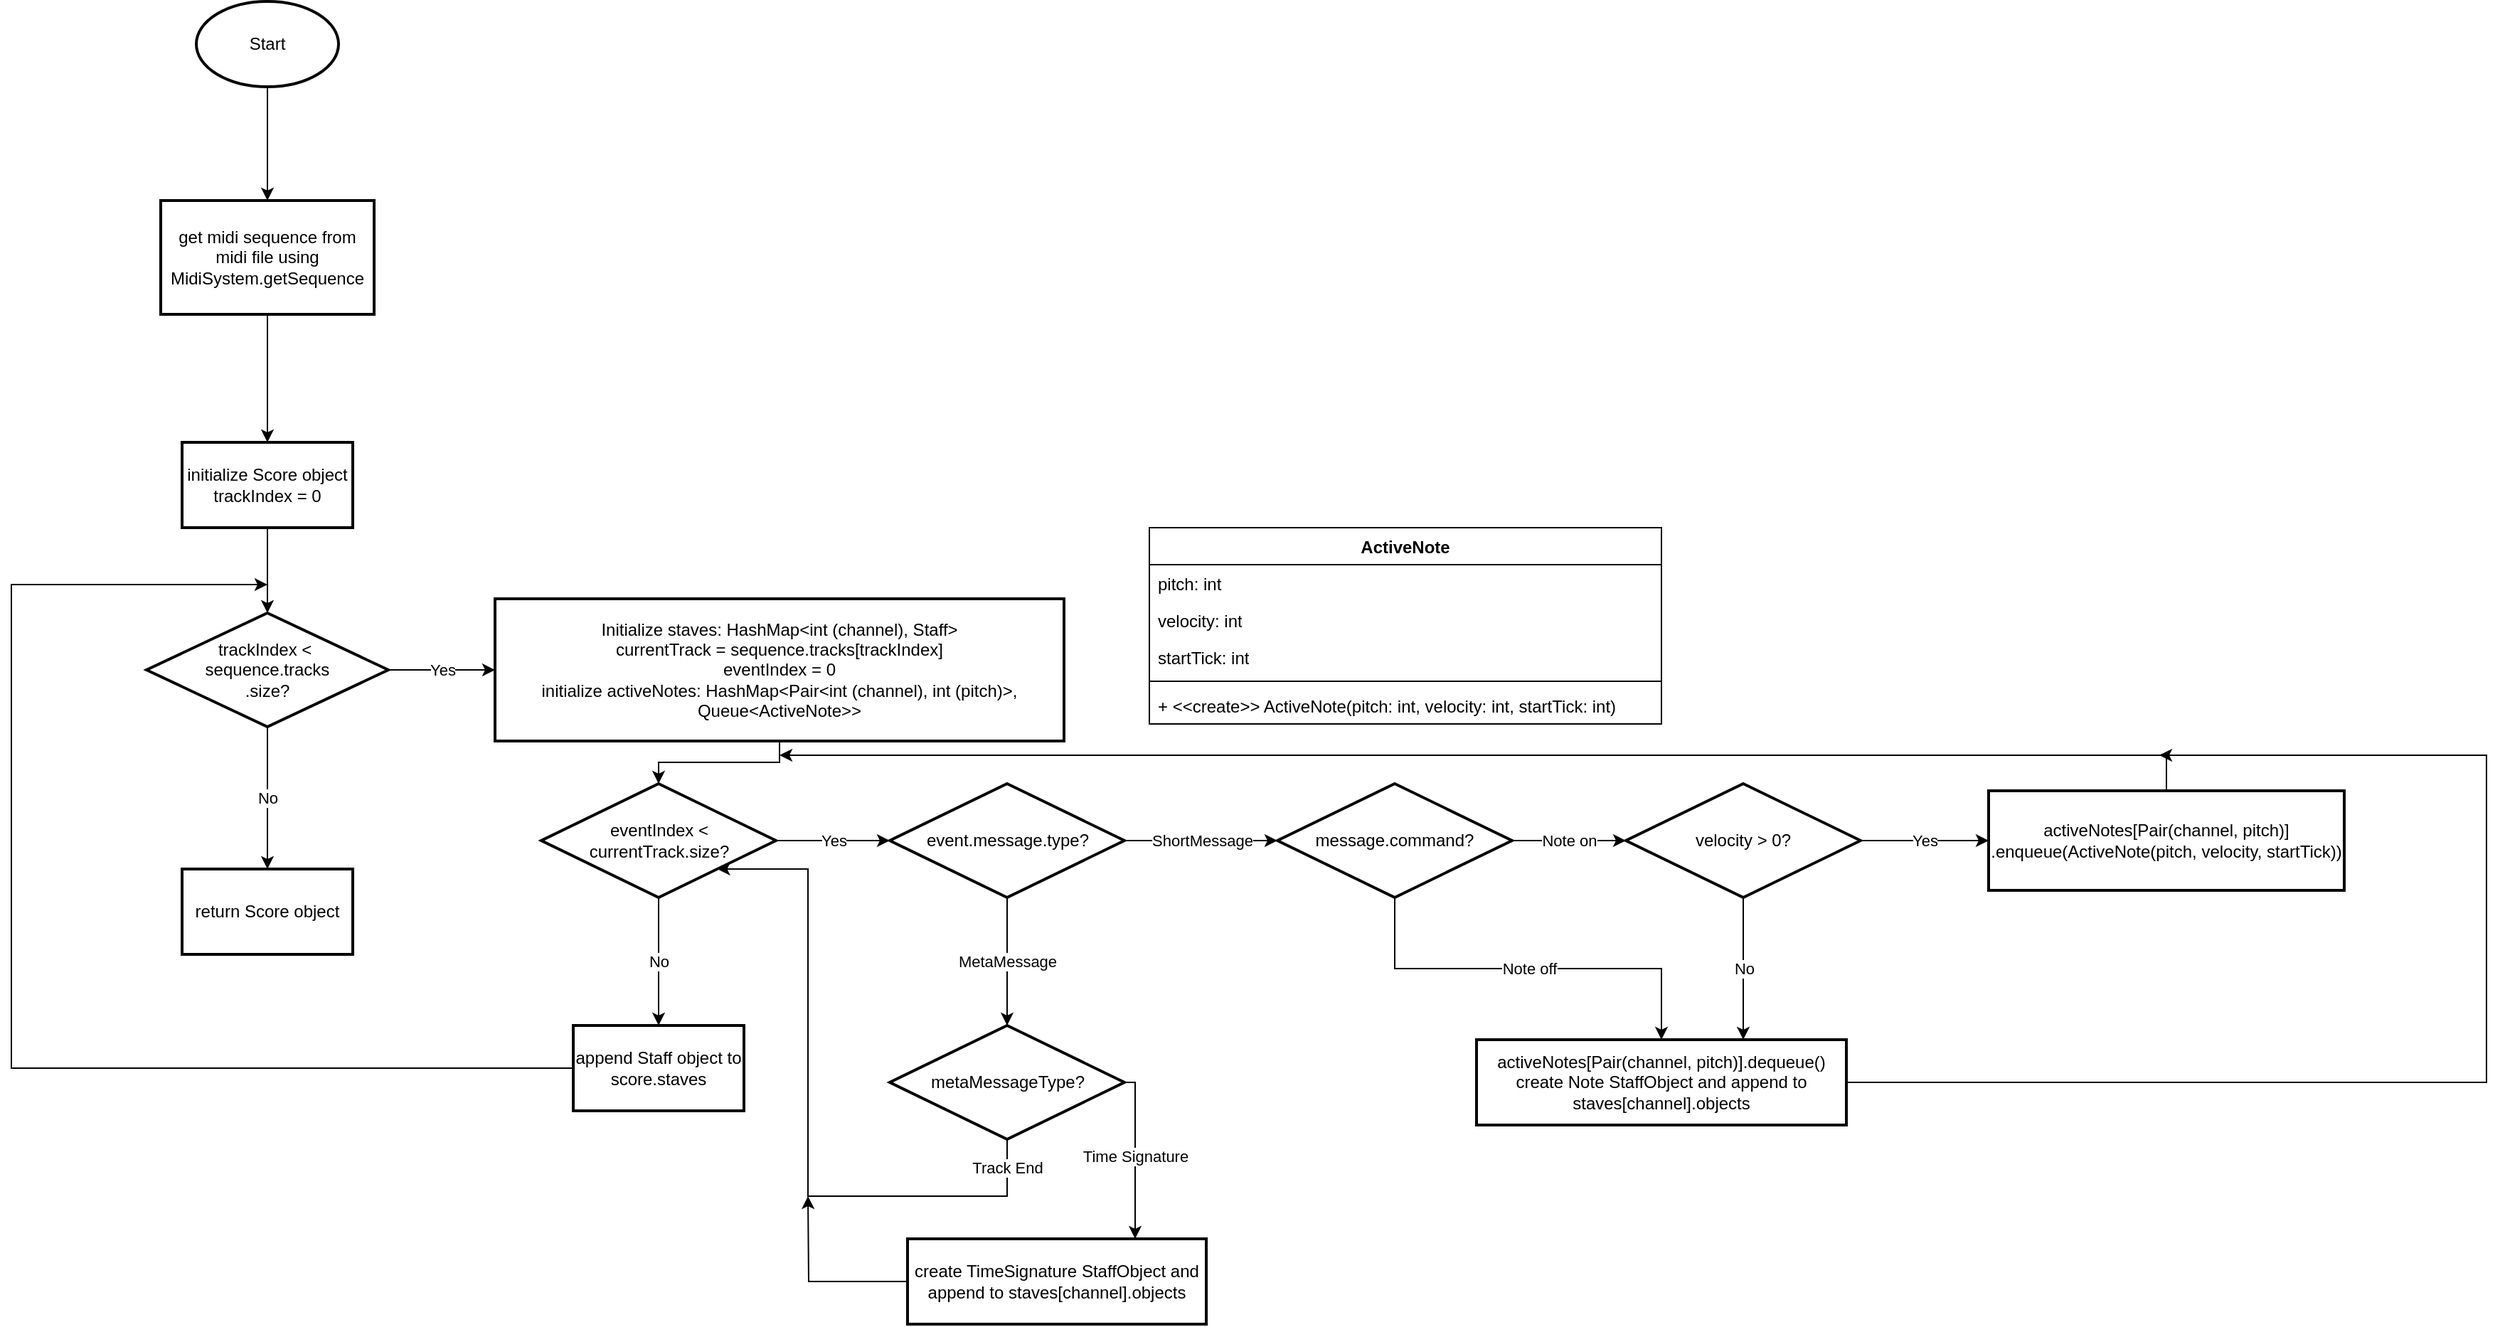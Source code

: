 <mxfile version="28.2.1">
  <diagram name="Page-1" id="5Wd0EeElhCvHtOv3X3lm">
    <mxGraphModel dx="1306" dy="905" grid="1" gridSize="10" guides="1" tooltips="1" connect="1" arrows="1" fold="1" page="0" pageScale="1" pageWidth="850" pageHeight="1100" math="0" shadow="0">
      <root>
        <mxCell id="0" />
        <mxCell id="1" parent="0" />
        <mxCell id="IaMV2PV-vSsLoISrMVWB-3" value="" style="edgeStyle=orthogonalEdgeStyle;rounded=0;orthogonalLoop=1;jettySize=auto;html=1;" parent="1" source="IaMV2PV-vSsLoISrMVWB-1" target="IaMV2PV-vSsLoISrMVWB-2" edge="1">
          <mxGeometry relative="1" as="geometry" />
        </mxCell>
        <mxCell id="IaMV2PV-vSsLoISrMVWB-1" value="Start" style="strokeWidth=2;html=1;shape=mxgraph.flowchart.start_1;whiteSpace=wrap;" parent="1" vertex="1">
          <mxGeometry x="390" y="90" width="100" height="60" as="geometry" />
        </mxCell>
        <mxCell id="IaMV2PV-vSsLoISrMVWB-7" value="" style="edgeStyle=orthogonalEdgeStyle;rounded=0;orthogonalLoop=1;jettySize=auto;html=1;" parent="1" source="IaMV2PV-vSsLoISrMVWB-2" target="IaMV2PV-vSsLoISrMVWB-6" edge="1">
          <mxGeometry relative="1" as="geometry" />
        </mxCell>
        <mxCell id="IaMV2PV-vSsLoISrMVWB-2" value="get midi sequence from midi file using MidiSystem.getSequence" style="whiteSpace=wrap;html=1;strokeWidth=2;" parent="1" vertex="1">
          <mxGeometry x="365" y="230" width="150" height="80" as="geometry" />
        </mxCell>
        <mxCell id="IaMV2PV-vSsLoISrMVWB-9" value="" style="edgeStyle=orthogonalEdgeStyle;rounded=0;orthogonalLoop=1;jettySize=auto;html=1;" parent="1" source="IaMV2PV-vSsLoISrMVWB-6" target="IaMV2PV-vSsLoISrMVWB-8" edge="1">
          <mxGeometry relative="1" as="geometry" />
        </mxCell>
        <mxCell id="IaMV2PV-vSsLoISrMVWB-6" value="&lt;div&gt;initialize Score object trackIndex = 0&lt;br&gt;&lt;/div&gt;" style="whiteSpace=wrap;html=1;strokeWidth=2;" parent="1" vertex="1">
          <mxGeometry x="380" y="400" width="120" height="60" as="geometry" />
        </mxCell>
        <mxCell id="IaMV2PV-vSsLoISrMVWB-11" value="Yes" style="edgeStyle=orthogonalEdgeStyle;rounded=0;orthogonalLoop=1;jettySize=auto;html=1;" parent="1" source="IaMV2PV-vSsLoISrMVWB-8" target="IaMV2PV-vSsLoISrMVWB-10" edge="1">
          <mxGeometry relative="1" as="geometry" />
        </mxCell>
        <mxCell id="IaMV2PV-vSsLoISrMVWB-13" value="No" style="edgeStyle=orthogonalEdgeStyle;rounded=0;orthogonalLoop=1;jettySize=auto;html=1;" parent="1" source="IaMV2PV-vSsLoISrMVWB-8" target="IaMV2PV-vSsLoISrMVWB-12" edge="1">
          <mxGeometry relative="1" as="geometry" />
        </mxCell>
        <mxCell id="IaMV2PV-vSsLoISrMVWB-8" value="trackIndex &amp;lt;&amp;nbsp;&lt;div&gt;sequence.tracks&lt;div&gt;.size?&lt;/div&gt;&lt;/div&gt;" style="rhombus;whiteSpace=wrap;html=1;strokeWidth=2;" parent="1" vertex="1">
          <mxGeometry x="355" y="520" width="170" height="80" as="geometry" />
        </mxCell>
        <mxCell id="IaMV2PV-vSsLoISrMVWB-15" value="" style="edgeStyle=orthogonalEdgeStyle;rounded=0;orthogonalLoop=1;jettySize=auto;html=1;" parent="1" source="IaMV2PV-vSsLoISrMVWB-10" target="IaMV2PV-vSsLoISrMVWB-14" edge="1">
          <mxGeometry relative="1" as="geometry">
            <Array as="points">
              <mxPoint x="800" y="625" />
              <mxPoint x="715" y="625" />
            </Array>
          </mxGeometry>
        </mxCell>
        <mxCell id="IaMV2PV-vSsLoISrMVWB-10" value="Initialize staves: HashMap&amp;lt;int (channel), Staff&amp;gt;&lt;div&gt;&lt;div&gt;&lt;div&gt;currentTrack = sequence.tracks[trackIndex]&lt;br&gt;&lt;div&gt;eventIndex = 0&lt;/div&gt;&lt;/div&gt;&lt;div&gt;initialize activeNotes: HashMap&amp;lt;Pair&amp;lt;int (channel), int (pitch)&amp;gt;, Queue&amp;lt;ActiveNote&amp;gt;&amp;gt;&lt;/div&gt;&lt;/div&gt;&lt;/div&gt;" style="whiteSpace=wrap;html=1;strokeWidth=2;" parent="1" vertex="1">
          <mxGeometry x="600" y="510" width="400" height="100" as="geometry" />
        </mxCell>
        <mxCell id="IaMV2PV-vSsLoISrMVWB-12" value="return Score object" style="whiteSpace=wrap;html=1;strokeWidth=2;" parent="1" vertex="1">
          <mxGeometry x="380" y="700" width="120" height="60" as="geometry" />
        </mxCell>
        <mxCell id="IaMV2PV-vSsLoISrMVWB-19" value="No" style="edgeStyle=orthogonalEdgeStyle;rounded=0;orthogonalLoop=1;jettySize=auto;html=1;" parent="1" source="IaMV2PV-vSsLoISrMVWB-14" target="IaMV2PV-vSsLoISrMVWB-18" edge="1">
          <mxGeometry relative="1" as="geometry" />
        </mxCell>
        <mxCell id="IaMV2PV-vSsLoISrMVWB-21" value="Yes" style="edgeStyle=orthogonalEdgeStyle;rounded=0;orthogonalLoop=1;jettySize=auto;html=1;" parent="1" source="IaMV2PV-vSsLoISrMVWB-14" target="IaMV2PV-vSsLoISrMVWB-20" edge="1">
          <mxGeometry relative="1" as="geometry" />
        </mxCell>
        <mxCell id="IaMV2PV-vSsLoISrMVWB-14" value="eventIndex &amp;lt; currentTrack.size?" style="rhombus;whiteSpace=wrap;html=1;strokeWidth=2;" parent="1" vertex="1">
          <mxGeometry x="632.5" y="640" width="165" height="80" as="geometry" />
        </mxCell>
        <mxCell id="IaMV2PV-vSsLoISrMVWB-22" style="edgeStyle=orthogonalEdgeStyle;rounded=0;orthogonalLoop=1;jettySize=auto;html=1;" parent="1" source="IaMV2PV-vSsLoISrMVWB-18" edge="1">
          <mxGeometry relative="1" as="geometry">
            <mxPoint x="440" y="500" as="targetPoint" />
            <Array as="points">
              <mxPoint x="260" y="840" />
              <mxPoint x="260" y="500" />
              <mxPoint x="440" y="500" />
            </Array>
          </mxGeometry>
        </mxCell>
        <mxCell id="IaMV2PV-vSsLoISrMVWB-18" value="append Staff object to score.staves" style="whiteSpace=wrap;html=1;strokeWidth=2;" parent="1" vertex="1">
          <mxGeometry x="655" y="810" width="120" height="60" as="geometry" />
        </mxCell>
        <mxCell id="IaMV2PV-vSsLoISrMVWB-31" value="ShortMessage" style="edgeStyle=orthogonalEdgeStyle;rounded=0;orthogonalLoop=1;jettySize=auto;html=1;" parent="1" source="IaMV2PV-vSsLoISrMVWB-20" target="IaMV2PV-vSsLoISrMVWB-30" edge="1">
          <mxGeometry relative="1" as="geometry" />
        </mxCell>
        <mxCell id="IaMV2PV-vSsLoISrMVWB-33" value="MetaMessage" style="edgeStyle=orthogonalEdgeStyle;rounded=0;orthogonalLoop=1;jettySize=auto;html=1;" parent="1" source="IaMV2PV-vSsLoISrMVWB-20" target="IaMV2PV-vSsLoISrMVWB-32" edge="1">
          <mxGeometry relative="1" as="geometry" />
        </mxCell>
        <mxCell id="IaMV2PV-vSsLoISrMVWB-20" value="&lt;div&gt;event.message.type?&lt;/div&gt;" style="rhombus;whiteSpace=wrap;html=1;strokeWidth=2;" parent="1" vertex="1">
          <mxGeometry x="877.5" y="640" width="165" height="80" as="geometry" />
        </mxCell>
        <mxCell id="IaMV2PV-vSsLoISrMVWB-35" value="Note on" style="edgeStyle=orthogonalEdgeStyle;rounded=0;orthogonalLoop=1;jettySize=auto;html=1;" parent="1" source="IaMV2PV-vSsLoISrMVWB-30" target="IaMV2PV-vSsLoISrMVWB-34" edge="1">
          <mxGeometry relative="1" as="geometry" />
        </mxCell>
        <mxCell id="IaMV2PV-vSsLoISrMVWB-39" value="Note off" style="edgeStyle=orthogonalEdgeStyle;rounded=0;orthogonalLoop=1;jettySize=auto;html=1;" parent="1" source="IaMV2PV-vSsLoISrMVWB-30" target="IaMV2PV-vSsLoISrMVWB-38" edge="1">
          <mxGeometry relative="1" as="geometry" />
        </mxCell>
        <mxCell id="IaMV2PV-vSsLoISrMVWB-30" value="&lt;div&gt;message.command?&lt;/div&gt;" style="rhombus;whiteSpace=wrap;html=1;strokeWidth=2;" parent="1" vertex="1">
          <mxGeometry x="1150" y="640" width="165" height="80" as="geometry" />
        </mxCell>
        <mxCell id="eBD02ZSu1VXTSY3I5ScI-7" value="Track End" style="edgeStyle=orthogonalEdgeStyle;rounded=0;orthogonalLoop=1;jettySize=auto;html=1;" edge="1" parent="1" source="IaMV2PV-vSsLoISrMVWB-32" target="IaMV2PV-vSsLoISrMVWB-14">
          <mxGeometry x="-0.915" relative="1" as="geometry">
            <mxPoint x="840" y="790" as="targetPoint" />
            <Array as="points">
              <mxPoint x="960" y="930" />
              <mxPoint x="820" y="930" />
              <mxPoint x="820" y="700" />
            </Array>
            <mxPoint as="offset" />
          </mxGeometry>
        </mxCell>
        <mxCell id="eBD02ZSu1VXTSY3I5ScI-9" value="Time Signature" style="edgeStyle=orthogonalEdgeStyle;rounded=0;orthogonalLoop=1;jettySize=auto;html=1;" edge="1" parent="1" source="IaMV2PV-vSsLoISrMVWB-32" target="eBD02ZSu1VXTSY3I5ScI-8">
          <mxGeometry relative="1" as="geometry">
            <Array as="points">
              <mxPoint x="1050" y="850" />
            </Array>
          </mxGeometry>
        </mxCell>
        <mxCell id="IaMV2PV-vSsLoISrMVWB-32" value="&lt;div&gt;metaMessageType?&lt;/div&gt;" style="rhombus;whiteSpace=wrap;html=1;strokeWidth=2;" parent="1" vertex="1">
          <mxGeometry x="877.5" y="810" width="165" height="80" as="geometry" />
        </mxCell>
        <mxCell id="IaMV2PV-vSsLoISrMVWB-37" value="Yes" style="edgeStyle=orthogonalEdgeStyle;rounded=0;orthogonalLoop=1;jettySize=auto;html=1;" parent="1" source="IaMV2PV-vSsLoISrMVWB-34" target="IaMV2PV-vSsLoISrMVWB-36" edge="1">
          <mxGeometry relative="1" as="geometry" />
        </mxCell>
        <mxCell id="IaMV2PV-vSsLoISrMVWB-34" value="&lt;div&gt;velocity &amp;gt; 0?&lt;/div&gt;" style="rhombus;whiteSpace=wrap;html=1;strokeWidth=2;" parent="1" vertex="1">
          <mxGeometry x="1395" y="640" width="165" height="80" as="geometry" />
        </mxCell>
        <mxCell id="eBD02ZSu1VXTSY3I5ScI-2" style="edgeStyle=orthogonalEdgeStyle;rounded=0;orthogonalLoop=1;jettySize=auto;html=1;" edge="1" parent="1" source="IaMV2PV-vSsLoISrMVWB-36">
          <mxGeometry relative="1" as="geometry">
            <mxPoint x="800" y="620" as="targetPoint" />
            <Array as="points">
              <mxPoint x="1775" y="620" />
            </Array>
          </mxGeometry>
        </mxCell>
        <mxCell id="IaMV2PV-vSsLoISrMVWB-36" value="activeNotes[Pair(channel, pitch)]&lt;div&gt;.enqueue(ActiveNote(pitch, velocity, startTick))&lt;/div&gt;" style="whiteSpace=wrap;html=1;strokeWidth=2;" parent="1" vertex="1">
          <mxGeometry x="1650" y="645" width="250" height="70" as="geometry" />
        </mxCell>
        <mxCell id="eBD02ZSu1VXTSY3I5ScI-3" style="edgeStyle=orthogonalEdgeStyle;rounded=0;orthogonalLoop=1;jettySize=auto;html=1;" edge="1" parent="1" source="IaMV2PV-vSsLoISrMVWB-38">
          <mxGeometry relative="1" as="geometry">
            <mxPoint x="1770" y="620" as="targetPoint" />
            <Array as="points">
              <mxPoint x="2000" y="850" />
              <mxPoint x="2000" y="620" />
            </Array>
          </mxGeometry>
        </mxCell>
        <mxCell id="IaMV2PV-vSsLoISrMVWB-38" value="activeNotes[Pair(channel, pitch)].dequeue()&lt;div&gt;create Note StaffObject and append to staves[channel].objects&lt;/div&gt;" style="whiteSpace=wrap;html=1;strokeWidth=2;" parent="1" vertex="1">
          <mxGeometry x="1290" y="820" width="260" height="60" as="geometry" />
        </mxCell>
        <mxCell id="IaMV2PV-vSsLoISrMVWB-40" value="No" style="edgeStyle=orthogonalEdgeStyle;rounded=0;orthogonalLoop=1;jettySize=auto;html=1;" parent="1" source="IaMV2PV-vSsLoISrMVWB-34" target="IaMV2PV-vSsLoISrMVWB-38" edge="1">
          <mxGeometry relative="1" as="geometry">
            <Array as="points">
              <mxPoint x="1478" y="840" />
            </Array>
          </mxGeometry>
        </mxCell>
        <mxCell id="IaMV2PV-vSsLoISrMVWB-41" value="ActiveNote" style="swimlane;fontStyle=1;align=center;verticalAlign=top;childLayout=stackLayout;horizontal=1;startSize=26;horizontalStack=0;resizeParent=1;resizeParentMax=0;resizeLast=0;collapsible=1;marginBottom=0;whiteSpace=wrap;html=1;" parent="1" vertex="1">
          <mxGeometry x="1060" y="460" width="360" height="138" as="geometry" />
        </mxCell>
        <mxCell id="IaMV2PV-vSsLoISrMVWB-42" value="pitch: int" style="text;strokeColor=none;fillColor=none;align=left;verticalAlign=top;spacingLeft=4;spacingRight=4;overflow=hidden;rotatable=0;points=[[0,0.5],[1,0.5]];portConstraint=eastwest;whiteSpace=wrap;html=1;" parent="IaMV2PV-vSsLoISrMVWB-41" vertex="1">
          <mxGeometry y="26" width="360" height="26" as="geometry" />
        </mxCell>
        <mxCell id="IaMV2PV-vSsLoISrMVWB-45" value="velocity: int" style="text;strokeColor=none;fillColor=none;align=left;verticalAlign=top;spacingLeft=4;spacingRight=4;overflow=hidden;rotatable=0;points=[[0,0.5],[1,0.5]];portConstraint=eastwest;whiteSpace=wrap;html=1;" parent="IaMV2PV-vSsLoISrMVWB-41" vertex="1">
          <mxGeometry y="52" width="360" height="26" as="geometry" />
        </mxCell>
        <mxCell id="IaMV2PV-vSsLoISrMVWB-46" value="startTick: int" style="text;strokeColor=none;fillColor=none;align=left;verticalAlign=top;spacingLeft=4;spacingRight=4;overflow=hidden;rotatable=0;points=[[0,0.5],[1,0.5]];portConstraint=eastwest;whiteSpace=wrap;html=1;" parent="IaMV2PV-vSsLoISrMVWB-41" vertex="1">
          <mxGeometry y="78" width="360" height="26" as="geometry" />
        </mxCell>
        <mxCell id="IaMV2PV-vSsLoISrMVWB-43" value="" style="line;strokeWidth=1;fillColor=none;align=left;verticalAlign=middle;spacingTop=-1;spacingLeft=3;spacingRight=3;rotatable=0;labelPosition=right;points=[];portConstraint=eastwest;strokeColor=inherit;" parent="IaMV2PV-vSsLoISrMVWB-41" vertex="1">
          <mxGeometry y="104" width="360" height="8" as="geometry" />
        </mxCell>
        <mxCell id="IaMV2PV-vSsLoISrMVWB-44" value="+ &amp;lt;&amp;lt;create&amp;gt;&amp;gt; ActiveNote(pitch: int, velocity: int, startTick: int)" style="text;strokeColor=none;fillColor=none;align=left;verticalAlign=top;spacingLeft=4;spacingRight=4;overflow=hidden;rotatable=0;points=[[0,0.5],[1,0.5]];portConstraint=eastwest;whiteSpace=wrap;html=1;" parent="IaMV2PV-vSsLoISrMVWB-41" vertex="1">
          <mxGeometry y="112" width="360" height="26" as="geometry" />
        </mxCell>
        <mxCell id="eBD02ZSu1VXTSY3I5ScI-10" style="edgeStyle=orthogonalEdgeStyle;rounded=0;orthogonalLoop=1;jettySize=auto;html=1;" edge="1" parent="1" source="eBD02ZSu1VXTSY3I5ScI-8">
          <mxGeometry relative="1" as="geometry">
            <mxPoint x="820" y="930.0" as="targetPoint" />
          </mxGeometry>
        </mxCell>
        <mxCell id="eBD02ZSu1VXTSY3I5ScI-8" value="create TimeSignature StaffObject and append to staves[channel].objects" style="whiteSpace=wrap;html=1;strokeWidth=2;" vertex="1" parent="1">
          <mxGeometry x="890" y="960" width="210" height="60" as="geometry" />
        </mxCell>
      </root>
    </mxGraphModel>
  </diagram>
</mxfile>
